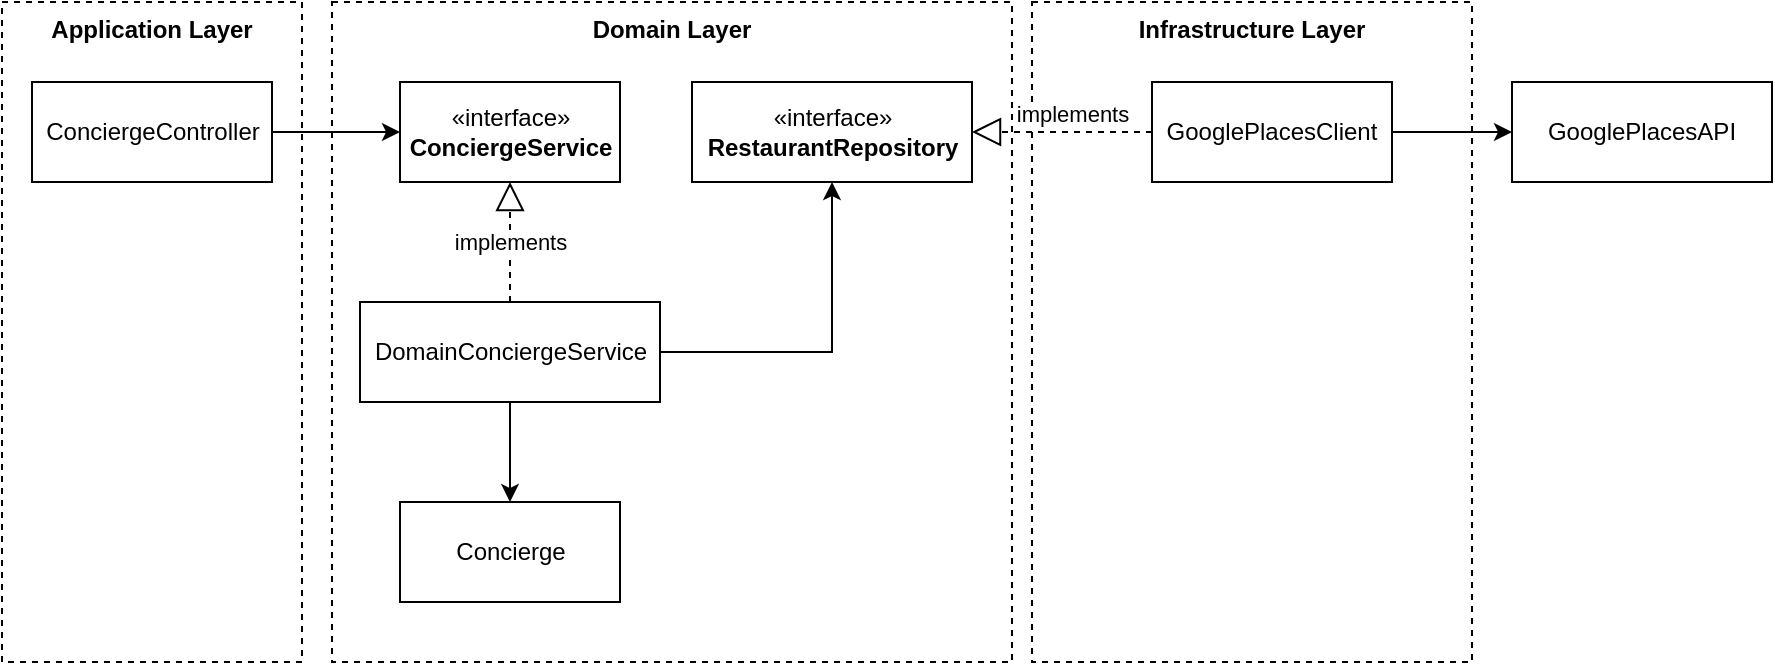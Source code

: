 <mxfile version="20.0.4" type="device"><diagram id="9ev3_8xcWMOf8DwhHR-m" name="Page-1"><mxGraphModel dx="1203" dy="620" grid="1" gridSize="10" guides="1" tooltips="1" connect="1" arrows="1" fold="1" page="1" pageScale="1" pageWidth="1100" pageHeight="850" math="0" shadow="0"><root><mxCell id="0"/><mxCell id="1" parent="0"/><mxCell id="P7f_snXxukDsv4D-5j4i-19" value="&lt;b&gt;Infrastructure Layer&lt;/b&gt;" style="rounded=0;whiteSpace=wrap;html=1;fontColor=default;dashed=1;verticalAlign=top;" vertex="1" parent="1"><mxGeometry x="623" y="260" width="220" height="330" as="geometry"/></mxCell><mxCell id="P7f_snXxukDsv4D-5j4i-16" value="&lt;b&gt;Domain Layer&lt;/b&gt;" style="rounded=0;whiteSpace=wrap;html=1;fontColor=default;dashed=1;verticalAlign=top;" vertex="1" parent="1"><mxGeometry x="273" y="260" width="340" height="330" as="geometry"/></mxCell><mxCell id="fyo4svslR3c3JsHbzOqa-31" value="&lt;b&gt;Application Layer&lt;/b&gt;" style="rounded=0;whiteSpace=wrap;html=1;fontColor=default;dashed=1;verticalAlign=top;" parent="1" vertex="1"><mxGeometry x="108" y="260" width="150" height="330" as="geometry"/></mxCell><mxCell id="P7f_snXxukDsv4D-5j4i-7" value="" style="edgeStyle=orthogonalEdgeStyle;rounded=0;orthogonalLoop=1;jettySize=auto;html=1;labelBackgroundColor=default;fontSize=12;startArrow=none;startFill=0;endArrow=classic;endFill=1;" edge="1" parent="1" source="P7f_snXxukDsv4D-5j4i-1" target="P7f_snXxukDsv4D-5j4i-2"><mxGeometry relative="1" as="geometry"/></mxCell><mxCell id="P7f_snXxukDsv4D-5j4i-1" value="ConciergeController" style="html=1;fontSize=12;" vertex="1" parent="1"><mxGeometry x="123" y="300" width="120" height="50" as="geometry"/></mxCell><mxCell id="P7f_snXxukDsv4D-5j4i-2" value="«interface»&lt;br&gt;&lt;b&gt;ConciergeService&lt;/b&gt;" style="html=1;fontSize=12;" vertex="1" parent="1"><mxGeometry x="307" y="300" width="110" height="50" as="geometry"/></mxCell><mxCell id="P7f_snXxukDsv4D-5j4i-10" value="" style="edgeStyle=orthogonalEdgeStyle;rounded=0;orthogonalLoop=1;jettySize=auto;html=1;labelBackgroundColor=default;fontSize=12;startArrow=none;startFill=0;endArrow=classic;endFill=1;" edge="1" parent="1" source="P7f_snXxukDsv4D-5j4i-4" target="P7f_snXxukDsv4D-5j4i-5"><mxGeometry relative="1" as="geometry"/></mxCell><mxCell id="P7f_snXxukDsv4D-5j4i-11" style="edgeStyle=orthogonalEdgeStyle;rounded=0;orthogonalLoop=1;jettySize=auto;html=1;entryX=0.5;entryY=1;entryDx=0;entryDy=0;labelBackgroundColor=default;fontSize=12;startArrow=none;startFill=0;endArrow=classic;endFill=1;" edge="1" parent="1" source="P7f_snXxukDsv4D-5j4i-4" target="P7f_snXxukDsv4D-5j4i-6"><mxGeometry relative="1" as="geometry"><Array as="points"><mxPoint x="523" y="435"/></Array></mxGeometry></mxCell><mxCell id="P7f_snXxukDsv4D-5j4i-4" value="DomainConciergeService" style="html=1;fontSize=12;" vertex="1" parent="1"><mxGeometry x="287" y="410" width="150" height="50" as="geometry"/></mxCell><mxCell id="P7f_snXxukDsv4D-5j4i-5" value="Concierge" style="html=1;fontSize=12;" vertex="1" parent="1"><mxGeometry x="307" y="510" width="110" height="50" as="geometry"/></mxCell><mxCell id="P7f_snXxukDsv4D-5j4i-6" value="«interface»&lt;br&gt;&lt;b&gt;RestaurantRepository&lt;/b&gt;" style="html=1;fontSize=12;" vertex="1" parent="1"><mxGeometry x="453" y="300" width="140" height="50" as="geometry"/></mxCell><mxCell id="P7f_snXxukDsv4D-5j4i-8" value="implements" style="endArrow=block;dashed=1;endFill=0;endSize=12;html=1;exitX=0.5;exitY=0;exitDx=0;exitDy=0;entryX=0.5;entryY=1;entryDx=0;entryDy=0;" edge="1" parent="1" source="P7f_snXxukDsv4D-5j4i-4" target="P7f_snXxukDsv4D-5j4i-2"><mxGeometry width="160" relative="1" as="geometry"><mxPoint x="494" y="132.5" as="sourcePoint"/><mxPoint x="423.651" y="152.5" as="targetPoint"/></mxGeometry></mxCell><mxCell id="P7f_snXxukDsv4D-5j4i-15" value="" style="edgeStyle=orthogonalEdgeStyle;rounded=0;orthogonalLoop=1;jettySize=auto;html=1;labelBackgroundColor=default;fontSize=12;startArrow=none;startFill=0;endArrow=classic;endFill=1;" edge="1" parent="1" source="P7f_snXxukDsv4D-5j4i-12" target="P7f_snXxukDsv4D-5j4i-14"><mxGeometry relative="1" as="geometry"/></mxCell><mxCell id="P7f_snXxukDsv4D-5j4i-12" value="GooglePlacesClient" style="rounded=0;whiteSpace=wrap;html=1;" vertex="1" parent="1"><mxGeometry x="683" y="300" width="120" height="50" as="geometry"/></mxCell><mxCell id="P7f_snXxukDsv4D-5j4i-13" value="implements" style="endArrow=block;dashed=1;endFill=0;endSize=12;html=1;exitX=0;exitY=0.5;exitDx=0;exitDy=0;verticalAlign=bottom;startArrow=none;startFill=0;" edge="1" parent="1" source="P7f_snXxukDsv4D-5j4i-12" target="P7f_snXxukDsv4D-5j4i-6"><mxGeometry x="-0.111" width="160" relative="1" as="geometry"><mxPoint x="358" y="420" as="sourcePoint"/><mxPoint x="358" y="360" as="targetPoint"/><mxPoint as="offset"/></mxGeometry></mxCell><mxCell id="P7f_snXxukDsv4D-5j4i-14" value="GooglePlacesAPI" style="rounded=0;whiteSpace=wrap;html=1;" vertex="1" parent="1"><mxGeometry x="863" y="300" width="130" height="50" as="geometry"/></mxCell></root></mxGraphModel></diagram></mxfile>